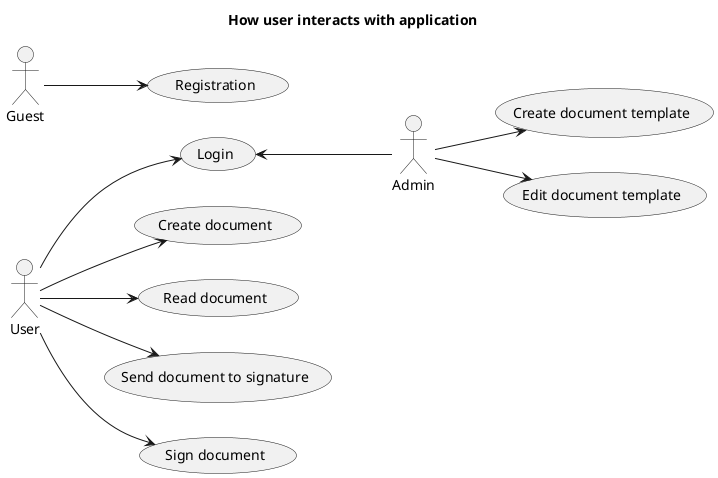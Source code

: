 @startuml
'skinparam packageStyle rectangle
title How user interacts with application

left to right direction

actor Guest
usecase "Registration" as Reg
Guest --> Reg


actor User
usecase "Login" as Log
usecase "Create document" as CreateDoc
usecase "Read document" as ReadDoc
usecase "Send document to signature" as SendDocToSign
usecase "Sign document" as SignDoc
User --> Log
User --> CreateDoc
User --> ReadDoc
User --> SendDocToSign
User --> SignDoc


actor Admin
usecase "Create document template" as CreateDocTemplate
usecase "Edit document template" as EditDocTemplate
Admin --> CreateDocTemplate
Admin --> EditDocTemplate
Admin -up-> Log

@enduml
